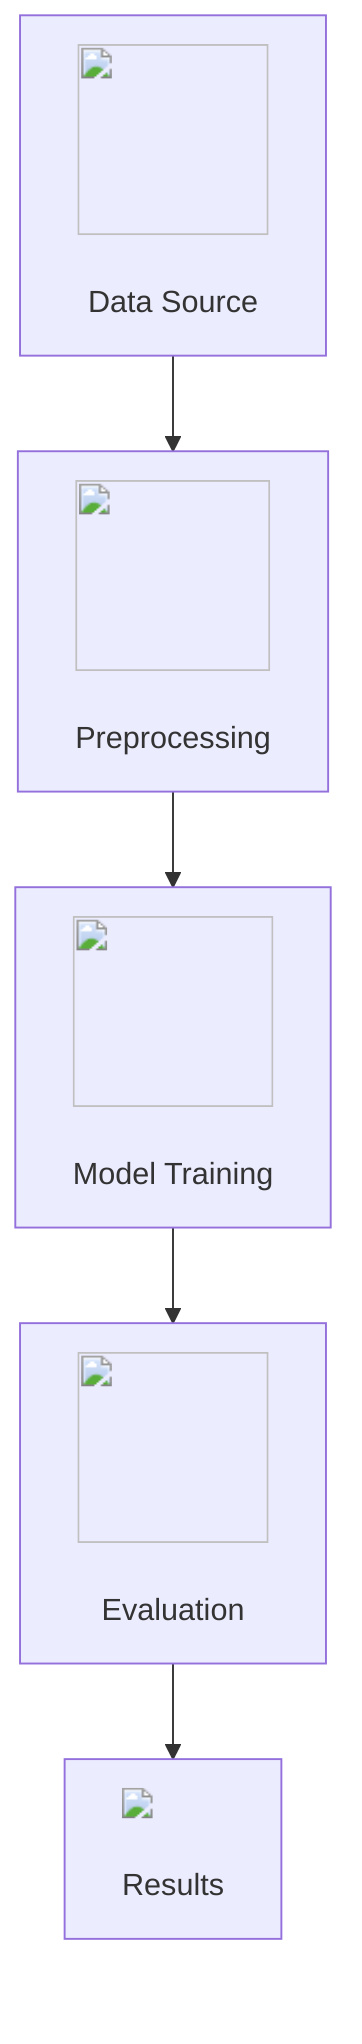 graph TD;
  A["<img src='icons/database.svg' width=100 height=100/> <br/> Data Source"] --> B["<img src='icons/column_split.svg' width=100 height=100/> <br/> Preprocessing"];
  B --> C["<img src='icons/brain.svg' width=100 height=100/> <br/> Model Training"];
  C --> D["<img src='icons/brain.svg' width=100 height=100/> <br/> Evaluation"];
  D --> E["<img src='dummy/path/to/plot.svg'/> <br/> Results"];